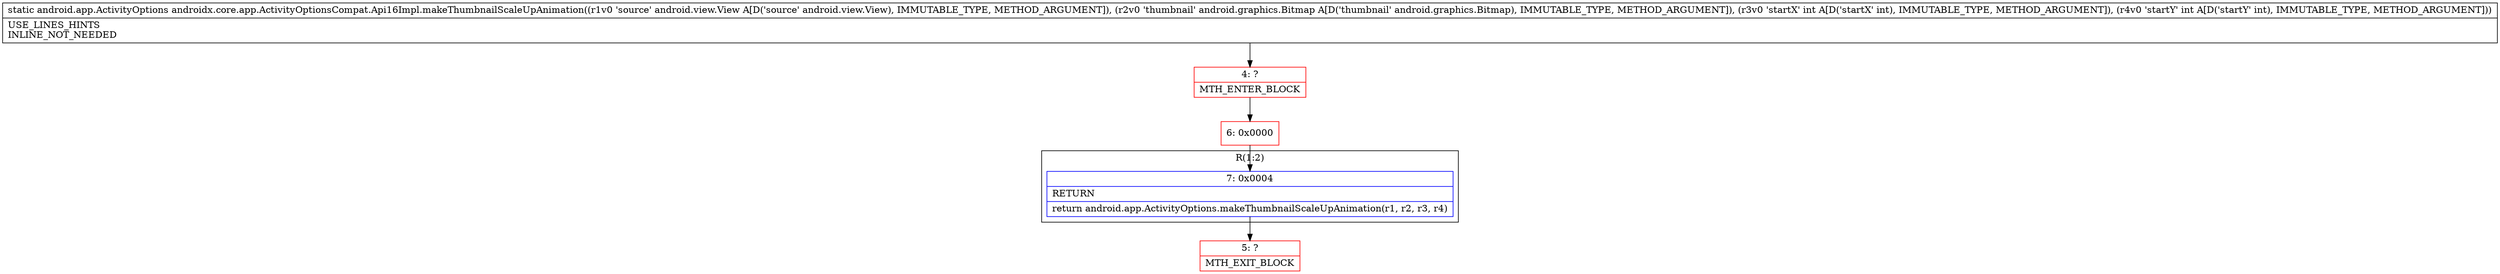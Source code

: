 digraph "CFG forandroidx.core.app.ActivityOptionsCompat.Api16Impl.makeThumbnailScaleUpAnimation(Landroid\/view\/View;Landroid\/graphics\/Bitmap;II)Landroid\/app\/ActivityOptions;" {
subgraph cluster_Region_2016688527 {
label = "R(1:2)";
node [shape=record,color=blue];
Node_7 [shape=record,label="{7\:\ 0x0004|RETURN\l|return android.app.ActivityOptions.makeThumbnailScaleUpAnimation(r1, r2, r3, r4)\l}"];
}
Node_4 [shape=record,color=red,label="{4\:\ ?|MTH_ENTER_BLOCK\l}"];
Node_6 [shape=record,color=red,label="{6\:\ 0x0000}"];
Node_5 [shape=record,color=red,label="{5\:\ ?|MTH_EXIT_BLOCK\l}"];
MethodNode[shape=record,label="{static android.app.ActivityOptions androidx.core.app.ActivityOptionsCompat.Api16Impl.makeThumbnailScaleUpAnimation((r1v0 'source' android.view.View A[D('source' android.view.View), IMMUTABLE_TYPE, METHOD_ARGUMENT]), (r2v0 'thumbnail' android.graphics.Bitmap A[D('thumbnail' android.graphics.Bitmap), IMMUTABLE_TYPE, METHOD_ARGUMENT]), (r3v0 'startX' int A[D('startX' int), IMMUTABLE_TYPE, METHOD_ARGUMENT]), (r4v0 'startY' int A[D('startY' int), IMMUTABLE_TYPE, METHOD_ARGUMENT]))  | USE_LINES_HINTS\lINLINE_NOT_NEEDED\l}"];
MethodNode -> Node_4;Node_7 -> Node_5;
Node_4 -> Node_6;
Node_6 -> Node_7;
}

